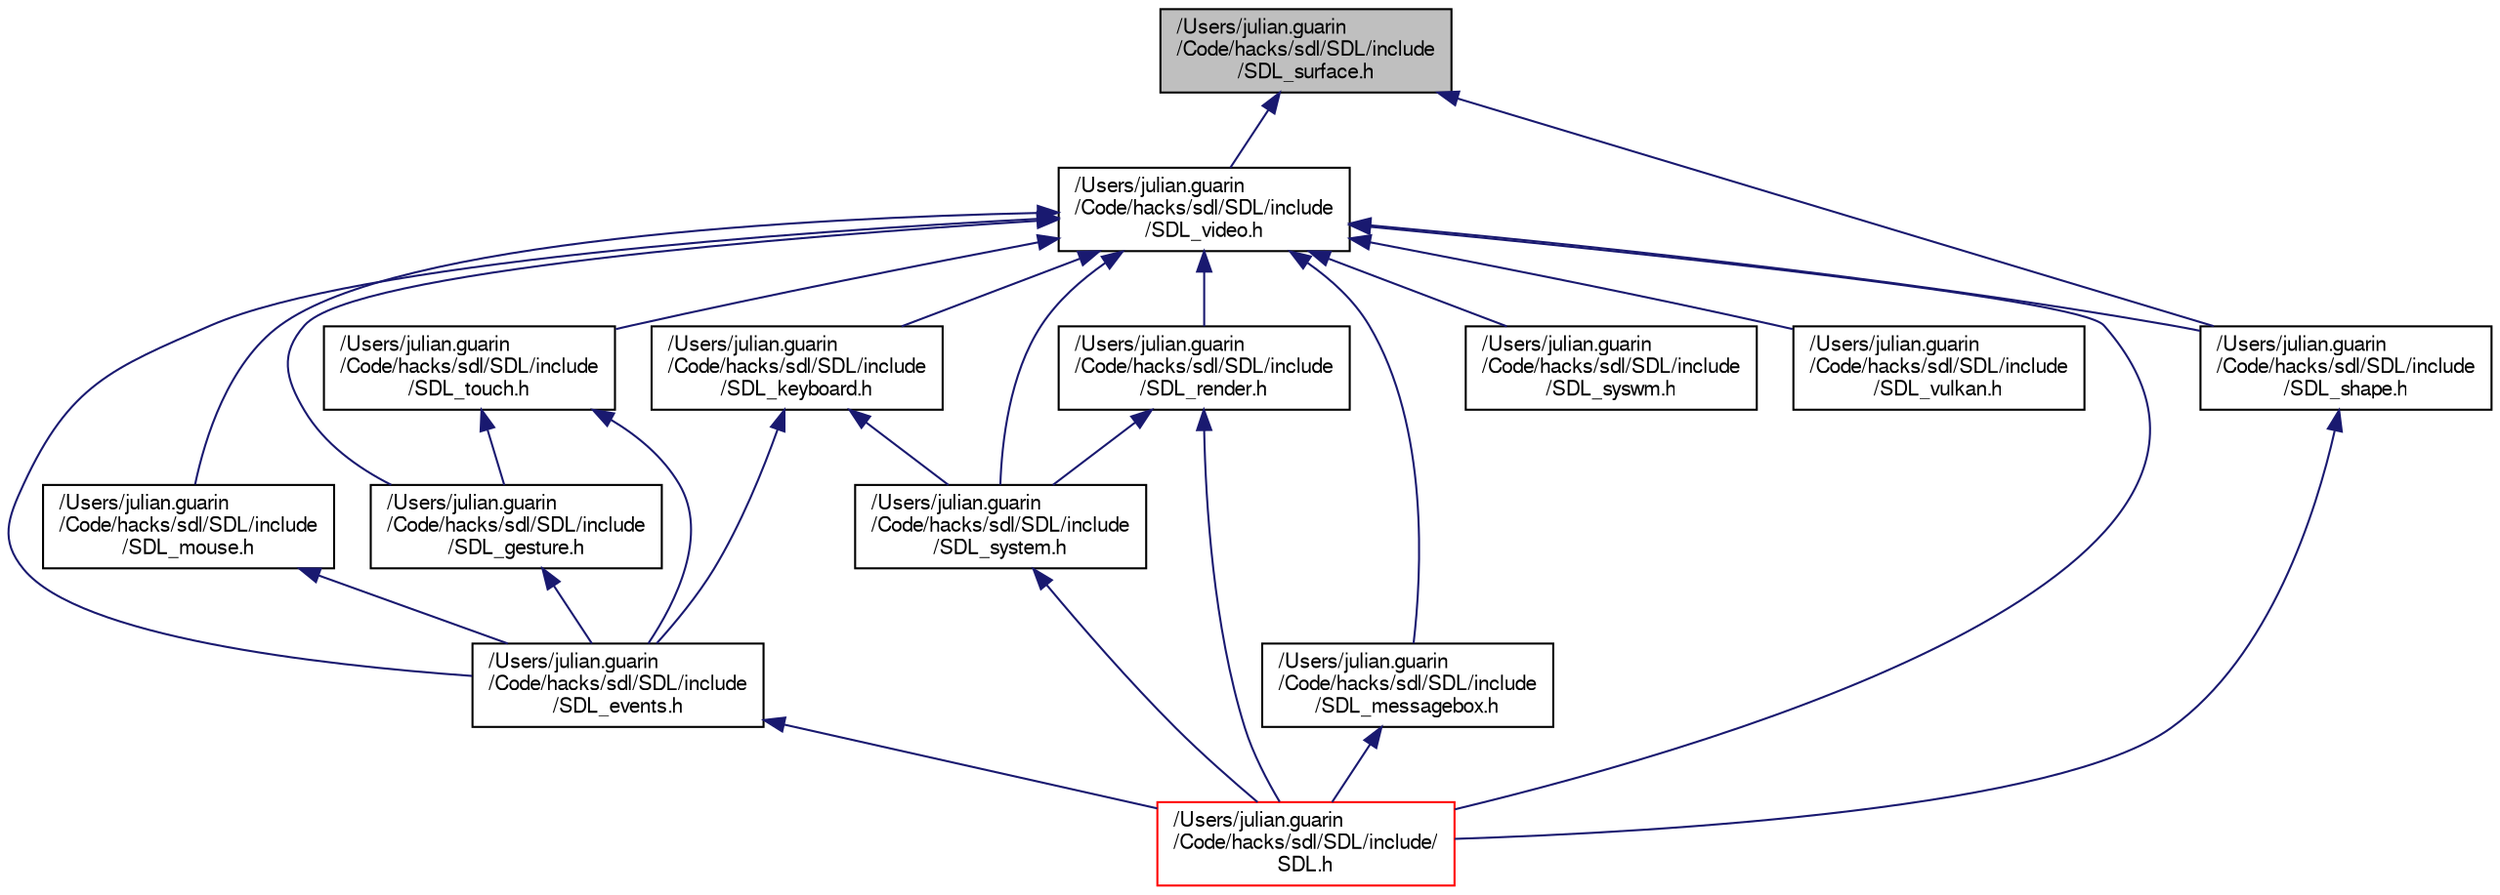 digraph "/Users/julian.guarin/Code/hacks/sdl/SDL/include/SDL_surface.h"
{
  edge [fontname="FreeSans",fontsize="10",labelfontname="FreeSans",labelfontsize="10"];
  node [fontname="FreeSans",fontsize="10",shape=record];
  Node15 [label="/Users/julian.guarin\l/Code/hacks/sdl/SDL/include\l/SDL_surface.h",height=0.2,width=0.4,color="black", fillcolor="grey75", style="filled", fontcolor="black"];
  Node15 -> Node16 [dir="back",color="midnightblue",fontsize="10",style="solid",fontname="FreeSans"];
  Node16 [label="/Users/julian.guarin\l/Code/hacks/sdl/SDL/include\l/SDL_video.h",height=0.2,width=0.4,color="black", fillcolor="white", style="filled",URL="$dc/d64/_s_d_l__video_8h.html"];
  Node16 -> Node17 [dir="back",color="midnightblue",fontsize="10",style="solid",fontname="FreeSans"];
  Node17 [label="/Users/julian.guarin\l/Code/hacks/sdl/SDL/include\l/SDL_events.h",height=0.2,width=0.4,color="black", fillcolor="white", style="filled",URL="$d9/d42/_s_d_l__events_8h.html"];
  Node17 -> Node18 [dir="back",color="midnightblue",fontsize="10",style="solid",fontname="FreeSans"];
  Node18 [label="/Users/julian.guarin\l/Code/hacks/sdl/SDL/include/\lSDL.h",height=0.2,width=0.4,color="red", fillcolor="white", style="filled",URL="$de/ddc/_s_d_l_8h.html"];
  Node16 -> Node23 [dir="back",color="midnightblue",fontsize="10",style="solid",fontname="FreeSans"];
  Node23 [label="/Users/julian.guarin\l/Code/hacks/sdl/SDL/include\l/SDL_keyboard.h",height=0.2,width=0.4,color="black", fillcolor="white", style="filled",URL="$d3/d07/_s_d_l__keyboard_8h.html"];
  Node23 -> Node17 [dir="back",color="midnightblue",fontsize="10",style="solid",fontname="FreeSans"];
  Node23 -> Node24 [dir="back",color="midnightblue",fontsize="10",style="solid",fontname="FreeSans"];
  Node24 [label="/Users/julian.guarin\l/Code/hacks/sdl/SDL/include\l/SDL_system.h",height=0.2,width=0.4,color="black", fillcolor="white", style="filled",URL="$d9/d7c/_s_d_l__system_8h.html"];
  Node24 -> Node18 [dir="back",color="midnightblue",fontsize="10",style="solid",fontname="FreeSans"];
  Node16 -> Node25 [dir="back",color="midnightblue",fontsize="10",style="solid",fontname="FreeSans"];
  Node25 [label="/Users/julian.guarin\l/Code/hacks/sdl/SDL/include\l/SDL_mouse.h",height=0.2,width=0.4,color="black", fillcolor="white", style="filled",URL="$d5/d62/_s_d_l__mouse_8h.html"];
  Node25 -> Node17 [dir="back",color="midnightblue",fontsize="10",style="solid",fontname="FreeSans"];
  Node16 -> Node26 [dir="back",color="midnightblue",fontsize="10",style="solid",fontname="FreeSans"];
  Node26 [label="/Users/julian.guarin\l/Code/hacks/sdl/SDL/include\l/SDL_gesture.h",height=0.2,width=0.4,color="black", fillcolor="white", style="filled",URL="$de/da1/_s_d_l__gesture_8h.html"];
  Node26 -> Node17 [dir="back",color="midnightblue",fontsize="10",style="solid",fontname="FreeSans"];
  Node16 -> Node27 [dir="back",color="midnightblue",fontsize="10",style="solid",fontname="FreeSans"];
  Node27 [label="/Users/julian.guarin\l/Code/hacks/sdl/SDL/include\l/SDL_touch.h",height=0.2,width=0.4,color="black", fillcolor="white", style="filled",URL="$da/dc2/_s_d_l__touch_8h.html"];
  Node27 -> Node26 [dir="back",color="midnightblue",fontsize="10",style="solid",fontname="FreeSans"];
  Node27 -> Node17 [dir="back",color="midnightblue",fontsize="10",style="solid",fontname="FreeSans"];
  Node16 -> Node28 [dir="back",color="midnightblue",fontsize="10",style="solid",fontname="FreeSans"];
  Node28 [label="/Users/julian.guarin\l/Code/hacks/sdl/SDL/include\l/SDL_messagebox.h",height=0.2,width=0.4,color="black", fillcolor="white", style="filled",URL="$da/d36/_s_d_l__messagebox_8h.html"];
  Node28 -> Node18 [dir="back",color="midnightblue",fontsize="10",style="solid",fontname="FreeSans"];
  Node16 -> Node29 [dir="back",color="midnightblue",fontsize="10",style="solid",fontname="FreeSans"];
  Node29 [label="/Users/julian.guarin\l/Code/hacks/sdl/SDL/include\l/SDL_render.h",height=0.2,width=0.4,color="black", fillcolor="white", style="filled",URL="$d6/d30/_s_d_l__render_8h.html"];
  Node29 -> Node18 [dir="back",color="midnightblue",fontsize="10",style="solid",fontname="FreeSans"];
  Node29 -> Node24 [dir="back",color="midnightblue",fontsize="10",style="solid",fontname="FreeSans"];
  Node16 -> Node30 [dir="back",color="midnightblue",fontsize="10",style="solid",fontname="FreeSans"];
  Node30 [label="/Users/julian.guarin\l/Code/hacks/sdl/SDL/include\l/SDL_shape.h",height=0.2,width=0.4,color="black", fillcolor="white", style="filled",URL="$dc/d20/_s_d_l__shape_8h.html"];
  Node30 -> Node18 [dir="back",color="midnightblue",fontsize="10",style="solid",fontname="FreeSans"];
  Node16 -> Node24 [dir="back",color="midnightblue",fontsize="10",style="solid",fontname="FreeSans"];
  Node16 -> Node18 [dir="back",color="midnightblue",fontsize="10",style="solid",fontname="FreeSans"];
  Node16 -> Node31 [dir="back",color="midnightblue",fontsize="10",style="solid",fontname="FreeSans"];
  Node31 [label="/Users/julian.guarin\l/Code/hacks/sdl/SDL/include\l/SDL_syswm.h",height=0.2,width=0.4,color="black", fillcolor="white", style="filled",URL="$de/df3/_s_d_l__syswm_8h.html"];
  Node16 -> Node32 [dir="back",color="midnightblue",fontsize="10",style="solid",fontname="FreeSans"];
  Node32 [label="/Users/julian.guarin\l/Code/hacks/sdl/SDL/include\l/SDL_vulkan.h",height=0.2,width=0.4,color="black", fillcolor="white", style="filled",URL="$d2/da2/_s_d_l__vulkan_8h.html"];
  Node15 -> Node30 [dir="back",color="midnightblue",fontsize="10",style="solid",fontname="FreeSans"];
}

